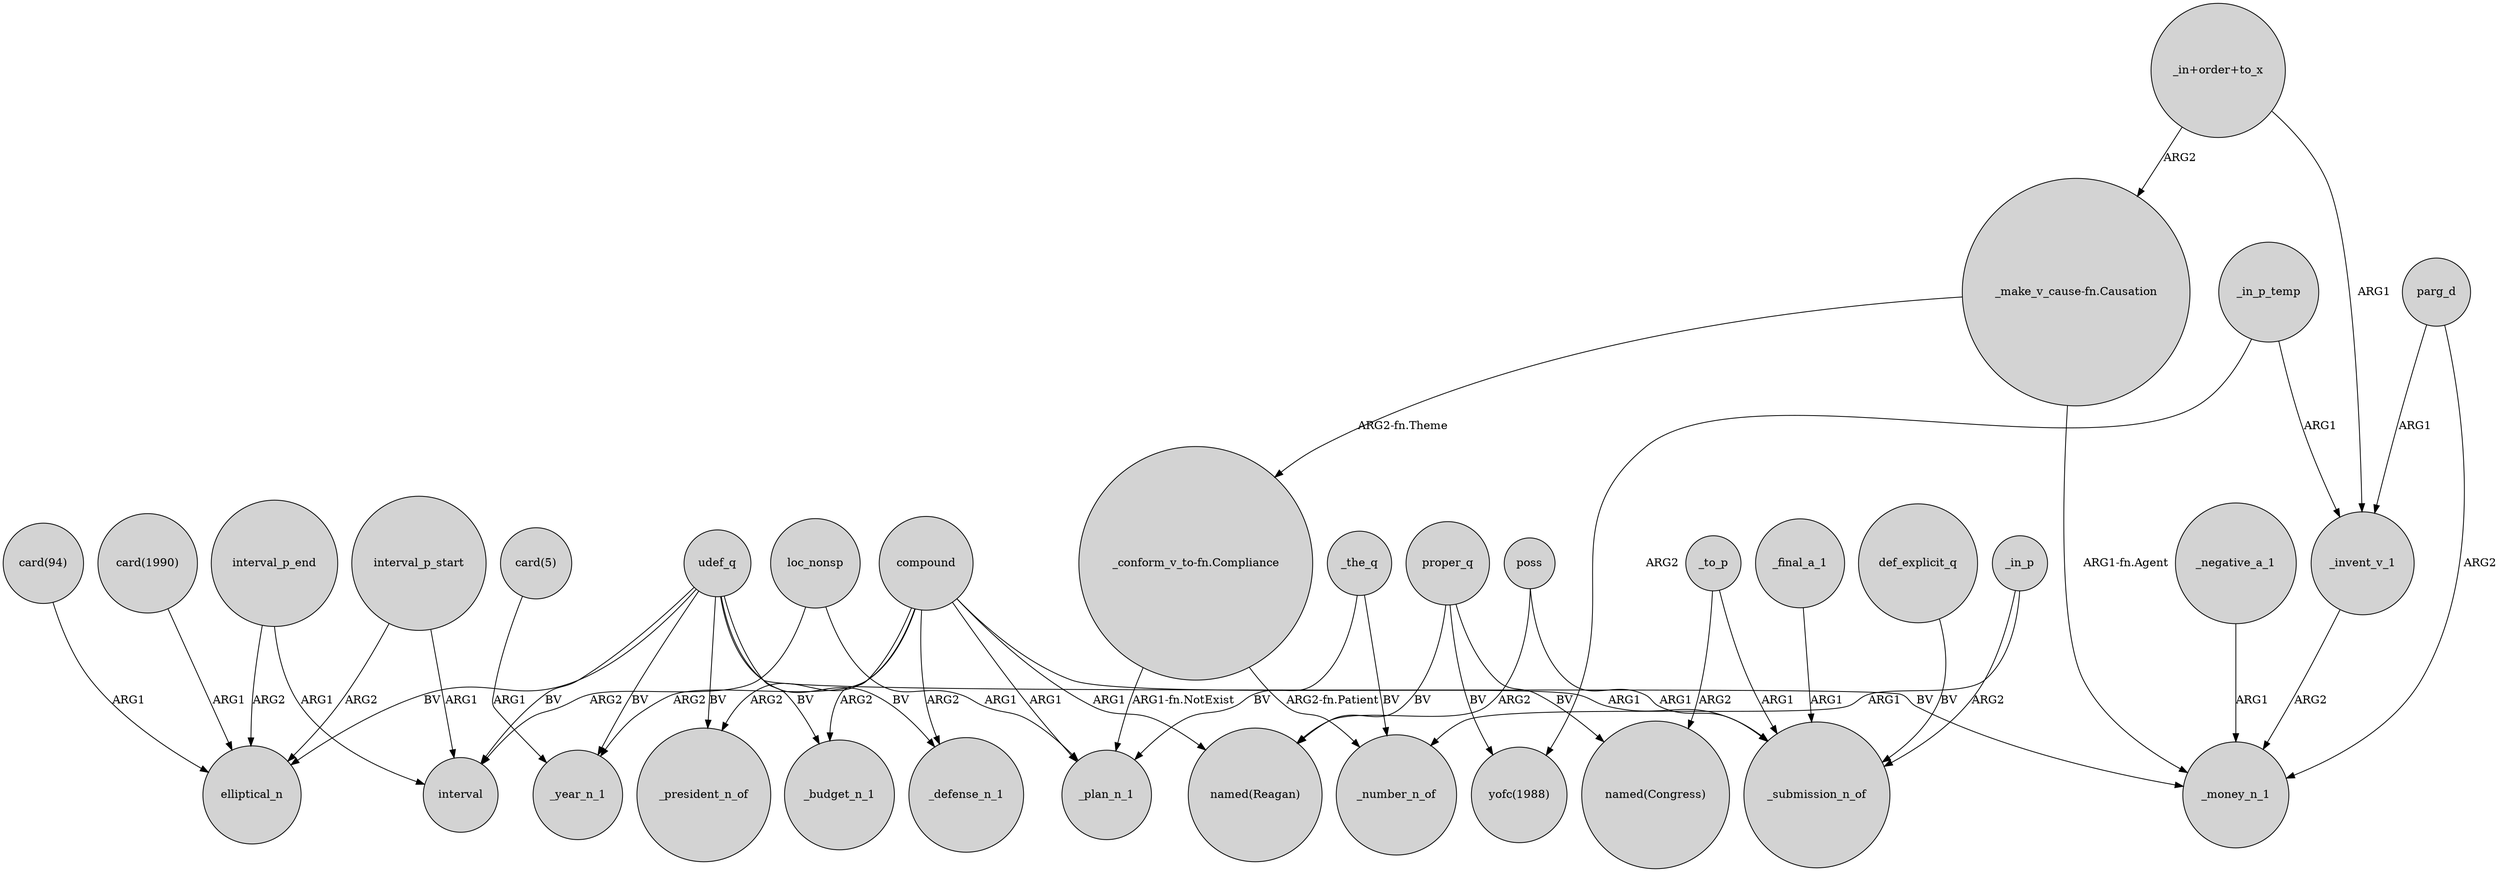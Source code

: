digraph {
	node [shape=circle style=filled]
	udef_q -> _money_n_1 [label=BV]
	"_in+order+to_x" -> _invent_v_1 [label=ARG1]
	loc_nonsp -> interval [label=ARG2]
	parg_d -> _invent_v_1 [label=ARG1]
	"_in+order+to_x" -> "_make_v_cause-fn.Causation" [label=ARG2]
	compound -> "named(Reagan)" [label=ARG1]
	udef_q -> elliptical_n [label=BV]
	compound -> _president_n_of [label=ARG2]
	_final_a_1 -> _submission_n_of [label=ARG1]
	"card(5)" -> _year_n_1 [label=ARG1]
	"_make_v_cause-fn.Causation" -> _money_n_1 [label="ARG1-fn.Agent"]
	_to_p -> "named(Congress)" [label=ARG2]
	loc_nonsp -> _plan_n_1 [label=ARG1]
	_the_q -> _plan_n_1 [label=BV]
	interval_p_end -> elliptical_n [label=ARG2]
	_the_q -> _number_n_of [label=BV]
	compound -> _plan_n_1 [label=ARG1]
	interval_p_start -> elliptical_n [label=ARG2]
	compound -> _defense_n_1 [label=ARG2]
	compound -> _budget_n_1 [label=ARG2]
	proper_q -> "named(Congress)" [label=BV]
	"card(94)" -> elliptical_n [label=ARG1]
	parg_d -> _money_n_1 [label=ARG2]
	_in_p -> _number_n_of [label=ARG1]
	_in_p_temp -> _invent_v_1 [label=ARG1]
	udef_q -> _defense_n_1 [label=BV]
	"card(1990)" -> elliptical_n [label=ARG1]
	def_explicit_q -> _submission_n_of [label=BV]
	poss -> _submission_n_of [label=ARG1]
	_negative_a_1 -> _money_n_1 [label=ARG1]
	interval_p_start -> interval [label=ARG1]
	udef_q -> _president_n_of [label=BV]
	proper_q -> "yofc(1988)" [label=BV]
	udef_q -> _budget_n_1 [label=BV]
	"_make_v_cause-fn.Causation" -> "_conform_v_to-fn.Compliance" [label="ARG2-fn.Theme"]
	_invent_v_1 -> _money_n_1 [label=ARG2]
	compound -> _submission_n_of [label=ARG1]
	proper_q -> "named(Reagan)" [label=BV]
	interval_p_end -> interval [label=ARG1]
	"_conform_v_to-fn.Compliance" -> _plan_n_1 [label="ARG1-fn.NotExist"]
	poss -> "named(Reagan)" [label=ARG2]
	udef_q -> _year_n_1 [label=BV]
	_to_p -> _submission_n_of [label=ARG1]
	_in_p -> _submission_n_of [label=ARG2]
	"_conform_v_to-fn.Compliance" -> _number_n_of [label="ARG2-fn.Patient"]
	udef_q -> interval [label=BV]
	_in_p_temp -> "yofc(1988)" [label=ARG2]
	compound -> _year_n_1 [label=ARG2]
}
